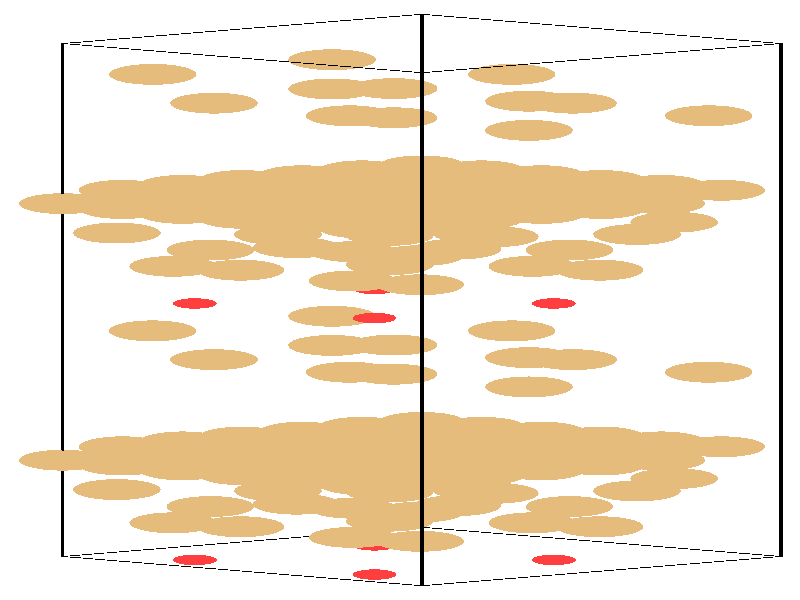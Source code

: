 #include "colors.inc"
#include "finish.inc"

global_settings {assumed_gamma 1 max_trace_level 6}
background {color White}
camera {orthographic
  right -24.13*x up 76.08*y
  direction 1.00*z
  location <0,0,50.00> look_at <0,0,0>}
light_source {<  2.00,   3.00,  40.00> color White
  area_light <0.70, 0, 0>, <0, 0.70, 0>, 3, 3
  adaptive 1 jitter}

#declare simple = finish {phong 0.7}
#declare pale = finish {ambient .5 diffuse .85 roughness .001 specular 0.200 }
#declare intermediate = finish {ambient 0.3 diffuse 0.6 specular 0.10 roughness 0.04 }
#declare vmd = finish {ambient .0 diffuse .65 phong 0.1 phong_size 40. specular 0.500 }
#declare jmol = finish {ambient .2 diffuse .6 specular 1 roughness .001 metallic}
#declare ase2 = finish {ambient 0.05 brilliance 3 diffuse 0.6 metallic specular 0.70 roughness 0.04 reflection 0.15}
#declare ase3 = finish {ambient .15 brilliance 2 diffuse .6 metallic specular 1. roughness .001 reflection .0}
#declare glass = finish {ambient .05 diffuse .3 specular 1. roughness .001}
#declare glass2 = finish {ambient .0 diffuse .3 specular 1. reflection .25 roughness .001}
#declare Rcell = 0.050;
#declare Rbond = 0.100;

#macro atom(LOC, R, COL, TRANS, FIN)
  sphere{LOC, R texture{pigment{color COL transmit TRANS} finish{FIN}}}
#end
#macro constrain(LOC, R, COL, TRANS FIN)
union{torus{R, Rcell rotate 45*z texture{pigment{color COL transmit TRANS} finish{FIN}}}
      torus{R, Rcell rotate -45*z texture{pigment{color COL transmit TRANS} finish{FIN}}}
      translate LOC}
#end

cylinder {<-10.17, -32.52, -33.83>, <  0.66, -36.23, -23.65>, Rcell pigment {Black}}
cylinder {<  0.66, -28.82, -44.00>, < 11.49, -32.52, -33.83>, Rcell pigment {Black}}
cylinder {<  0.66,  36.23, -20.33>, < 11.49,  32.52, -10.15>, Rcell pigment {Black}}
cylinder {<-10.17,  32.52, -10.15>, <  0.66,  28.82,   0.03>, Rcell pigment {Black}}
cylinder {<-10.17, -32.52, -33.83>, <  0.66, -28.82, -44.00>, Rcell pigment {Black}}
cylinder {<  0.66, -36.23, -23.65>, < 11.49, -32.52, -33.83>, Rcell pigment {Black}}
cylinder {<  0.66,  28.82,   0.03>, < 11.49,  32.52, -10.15>, Rcell pigment {Black}}
cylinder {<-10.17,  32.52, -10.15>, <  0.66,  36.23, -20.33>, Rcell pigment {Black}}
cylinder {<-10.17, -32.52, -33.83>, <-10.17,  32.52, -10.15>, Rcell pigment {Black}}
cylinder {<  0.66, -36.23, -23.65>, <  0.66,  28.82,   0.03>, Rcell pigment {Black}}
cylinder {< 11.49, -32.52, -33.83>, < 11.49,  32.52, -10.15>, Rcell pigment {Black}}
cylinder {<  0.66, -28.82, -44.00>, <  0.66,  36.23, -20.33>, Rcell pigment {Black}}
atom(<-10.17, -20.31, -29.38>, 1.32, rgb <0.78, 0.50, 0.20>, 0.0, ase3) // #0 
atom(< -8.37, -20.92, -27.68>, 1.32, rgb <0.78, 0.50, 0.20>, 0.0, ase3) // #1 
atom(< -6.56, -21.54, -25.99>, 1.32, rgb <0.78, 0.50, 0.20>, 0.0, ase3) // #2 
atom(< -8.37, -19.69, -31.08>, 1.32, rgb <0.78, 0.50, 0.20>, 0.0, ase3) // #3 
atom(< -6.56, -20.31, -29.38>, 1.32, rgb <0.78, 0.50, 0.20>, 0.0, ase3) // #4 
atom(< -4.76, -20.92, -27.68>, 1.32, rgb <0.78, 0.50, 0.20>, 0.0, ase3) // #5 
atom(< -6.56, -19.07, -32.77>, 1.32, rgb <0.78, 0.50, 0.20>, 0.0, ase3) // #6 
atom(< -4.76, -19.69, -31.08>, 1.32, rgb <0.78, 0.50, 0.20>, 0.0, ase3) // #7 
atom(< -2.95, -20.31, -29.38>, 1.32, rgb <0.78, 0.50, 0.20>, 0.0, ase3) // #8 
atom(< -8.37, -18.61, -28.76>, 1.32, rgb <0.78, 0.50, 0.20>, 0.0, ase3) // #9 
atom(< -6.56, -19.23, -27.07>, 1.32, rgb <0.78, 0.50, 0.20>, 0.0, ase3) // #10 
atom(< -4.76, -19.85, -25.37>, 1.32, rgb <0.78, 0.50, 0.20>, 0.0, ase3) // #11 
atom(< -6.56, -17.99, -30.46>, 1.32, rgb <0.78, 0.50, 0.20>, 0.0, ase3) // #12 
atom(< -4.76, -18.61, -28.76>, 1.32, rgb <0.78, 0.50, 0.20>, 0.0, ase3) // #13 
atom(< -2.95, -19.23, -27.07>, 1.32, rgb <0.78, 0.50, 0.20>, 0.0, ase3) // #14 
atom(< -4.76, -17.38, -32.15>, 1.32, rgb <0.78, 0.50, 0.20>, 0.0, ase3) // #15 
atom(< -2.95, -17.99, -30.46>, 1.32, rgb <0.78, 0.50, 0.20>, 0.0, ase3) // #16 
atom(< -1.14, -18.61, -28.76>, 1.32, rgb <0.78, 0.50, 0.20>, 0.0, ase3) // #17 
atom(<  3.89,  -7.31, -28.61>, 1.32, rgb <0.78, 0.50, 0.20>, 0.0, ase3) // #18 
atom(<  0.61,   1.93, -16.31>, 1.32, rgb <0.78, 0.50, 0.20>, 0.0, ase3) // #19 
atom(< -0.19,  -9.41, -18.55>, 1.32, rgb <0.78, 0.50, 0.20>, 0.0, ase3) // #20 
atom(< -1.43,   6.13, -24.75>, 1.32, rgb <0.78, 0.50, 0.20>, 0.0, ase3) // #21 
atom(< -3.12,   6.64, -14.76>, 1.32, rgb <0.78, 0.50, 0.20>, 0.0, ase3) // #22 
atom(< -3.68,   8.31, -19.10>, 1.32, rgb <0.78, 0.50, 0.20>, 0.0, ase3) // #23 
atom(<  5.11,   6.33, -22.65>, 1.32, rgb <0.78, 0.50, 0.20>, 0.0, ase3) // #24 
atom(<  8.27,   9.87, -20.97>, 1.32, rgb <0.78, 0.50, 0.20>, 0.0, ase3) // #25 
atom(< -2.05,  -5.76, -21.20>, 1.32, rgb <0.78, 0.50, 0.20>, 0.0, ase3) // #26 
atom(< -6.19,  -0.44, -18.71>, 0.66, rgb <1.00, 0.05, 0.05>, 0.0, ase3) // #27 
atom(<  1.01, -18.66, -36.34>, 0.76, rgb <0.56, 0.56, 0.56>, 0.0, ase3) // #28 
atom(<-10.17,  12.22, -17.54>, 1.32, rgb <0.78, 0.50, 0.20>, 0.0, ase3) // #29 
atom(< -8.37,  11.60, -15.85>, 1.32, rgb <0.78, 0.50, 0.20>, 0.0, ase3) // #30 
atom(< -6.56,  10.98, -14.15>, 1.32, rgb <0.78, 0.50, 0.20>, 0.0, ase3) // #31 
atom(< -8.37,  12.83, -19.24>, 1.32, rgb <0.78, 0.50, 0.20>, 0.0, ase3) // #32 
atom(< -6.56,  12.22, -17.54>, 1.32, rgb <0.78, 0.50, 0.20>, 0.0, ase3) // #33 
atom(< -4.76,  11.60, -15.85>, 1.32, rgb <0.78, 0.50, 0.20>, 0.0, ase3) // #34 
atom(< -6.56,  13.45, -20.93>, 1.32, rgb <0.78, 0.50, 0.20>, 0.0, ase3) // #35 
atom(< -4.76,  12.83, -19.24>, 1.32, rgb <0.78, 0.50, 0.20>, 0.0, ase3) // #36 
atom(< -2.95,  12.22, -17.54>, 1.32, rgb <0.78, 0.50, 0.20>, 0.0, ase3) // #37 
atom(< -8.37,  13.91, -16.92>, 1.32, rgb <0.78, 0.50, 0.20>, 0.0, ase3) // #38 
atom(< -6.56,  13.29, -15.23>, 1.32, rgb <0.78, 0.50, 0.20>, 0.0, ase3) // #39 
atom(< -4.76,  12.68, -13.53>, 1.32, rgb <0.78, 0.50, 0.20>, 0.0, ase3) // #40 
atom(< -6.56,  14.53, -18.62>, 1.32, rgb <0.78, 0.50, 0.20>, 0.0, ase3) // #41 
atom(< -4.76,  13.91, -16.92>, 1.32, rgb <0.78, 0.50, 0.20>, 0.0, ase3) // #42 
atom(< -2.95,  13.29, -15.23>, 1.32, rgb <0.78, 0.50, 0.20>, 0.0, ase3) // #43 
atom(< -4.76,  15.15, -20.32>, 1.32, rgb <0.78, 0.50, 0.20>, 0.0, ase3) // #44 
atom(< -2.95,  14.53, -18.62>, 1.32, rgb <0.78, 0.50, 0.20>, 0.0, ase3) // #45 
atom(< -1.14,  13.91, -16.92>, 1.32, rgb <0.78, 0.50, 0.20>, 0.0, ase3) // #46 
atom(<  3.89,  25.21, -16.77>, 1.32, rgb <0.78, 0.50, 0.20>, 0.0, ase3) // #47 
atom(<  0.61, -30.60, -28.15>, 1.32, rgb <0.78, 0.50, 0.20>, 0.0, ase3) // #48 
atom(< -0.19,  23.11,  -6.72>, 1.32, rgb <0.78, 0.50, 0.20>, 0.0, ase3) // #49 
atom(< -1.43, -26.40, -36.58>, 1.32, rgb <0.78, 0.50, 0.20>, 0.0, ase3) // #50 
atom(< -3.12, -25.89, -26.60>, 1.32, rgb <0.78, 0.50, 0.20>, 0.0, ase3) // #51 
atom(< -3.68, -24.21, -30.94>, 1.32, rgb <0.78, 0.50, 0.20>, 0.0, ase3) // #52 
atom(<  5.11, -26.19, -34.49>, 1.32, rgb <0.78, 0.50, 0.20>, 0.0, ase3) // #53 
atom(<  8.27, -22.65, -32.81>, 1.32, rgb <0.78, 0.50, 0.20>, 0.0, ase3) // #54 
atom(< -2.05,  26.76,  -9.36>, 1.32, rgb <0.78, 0.50, 0.20>, 0.0, ase3) // #55 
atom(< -6.19, -32.96, -30.55>, 0.66, rgb <1.00, 0.05, 0.05>, 0.0, ase3) // #56 
atom(<  1.01,  13.86, -24.50>, 0.76, rgb <0.56, 0.56, 0.56>, 0.0, ase3) // #57 
atom(< -4.76, -18.45, -34.47>, 1.32, rgb <0.78, 0.50, 0.20>, 0.0, ase3) // #58 
atom(< -2.95, -19.07, -32.77>, 1.32, rgb <0.78, 0.50, 0.20>, 0.0, ase3) // #59 
atom(< -1.15, -19.69, -31.08>, 1.32, rgb <0.78, 0.50, 0.20>, 0.0, ase3) // #60 
atom(< -2.95, -17.84, -36.16>, 1.32, rgb <0.78, 0.50, 0.20>, 0.0, ase3) // #61 
atom(< -1.15, -18.45, -34.47>, 1.32, rgb <0.78, 0.50, 0.20>, 0.0, ase3) // #62 
atom(<  0.66, -19.07, -32.77>, 1.32, rgb <0.78, 0.50, 0.20>, 0.0, ase3) // #63 
atom(< -1.15, -17.22, -37.86>, 1.32, rgb <0.78, 0.50, 0.20>, 0.0, ase3) // #64 
atom(<  0.66, -17.84, -36.16>, 1.32, rgb <0.78, 0.50, 0.20>, 0.0, ase3) // #65 
atom(<  2.46, -18.45, -34.47>, 1.32, rgb <0.78, 0.50, 0.20>, 0.0, ase3) // #66 
atom(< -2.95, -16.76, -33.85>, 1.32, rgb <0.78, 0.50, 0.20>, 0.0, ase3) // #67 
atom(< -1.15, -17.38, -32.15>, 1.32, rgb <0.78, 0.50, 0.20>, 0.0, ase3) // #68 
atom(<  0.66, -17.99, -30.46>, 1.32, rgb <0.78, 0.50, 0.20>, 0.0, ase3) // #69 
atom(< -1.15, -16.14, -35.55>, 1.32, rgb <0.78, 0.50, 0.20>, 0.0, ase3) // #70 
atom(<  0.66, -16.76, -33.85>, 1.32, rgb <0.78, 0.50, 0.20>, 0.0, ase3) // #71 
atom(<  2.46, -17.38, -32.15>, 1.32, rgb <0.78, 0.50, 0.20>, 0.0, ase3) // #72 
atom(<  0.66, -15.52, -37.24>, 1.32, rgb <0.78, 0.50, 0.20>, 0.0, ase3) // #73 
atom(<  2.46, -16.14, -35.55>, 1.32, rgb <0.78, 0.50, 0.20>, 0.0, ase3) // #74 
atom(<  4.27, -16.76, -33.85>, 1.32, rgb <0.78, 0.50, 0.20>, 0.0, ase3) // #75 
atom(< -1.52,  -9.16, -23.52>, 1.32, rgb <0.78, 0.50, 0.20>, 0.0, ase3) // #76 
atom(<  6.02,   3.78, -21.40>, 1.32, rgb <0.78, 0.50, 0.20>, 0.0, ase3) // #77 
atom(<  5.22,  -7.56, -23.64>, 1.32, rgb <0.78, 0.50, 0.20>, 0.0, ase3) // #78 
atom(< -6.84,   4.27, -19.66>, 1.32, rgb <0.78, 0.50, 0.20>, 0.0, ase3) // #79 
atom(<  2.29,   8.49, -19.85>, 1.32, rgb <0.78, 0.50, 0.20>, 0.0, ase3) // #80 
atom(<  1.73,  10.16, -24.19>, 1.32, rgb <0.78, 0.50, 0.20>, 0.0, ase3) // #81 
atom(< -0.31,   4.48, -17.56>, 1.32, rgb <0.78, 0.50, 0.20>, 0.0, ase3) // #82 
atom(<  2.86,   8.02, -15.88>, 1.32, rgb <0.78, 0.50, 0.20>, 0.0, ase3) // #83 
atom(<  3.37,  -3.91, -26.29>, 1.32, rgb <0.78, 0.50, 0.20>, 0.0, ase3) // #84 
atom(< -0.77,   1.41, -23.80>, 0.66, rgb <1.00, 0.05, 0.05>, 0.0, ase3) // #85 
atom(< -4.40, -20.51, -31.25>, 0.76, rgb <0.56, 0.56, 0.56>, 0.0, ase3) // #86 
atom(< -4.76,  14.07, -22.63>, 1.32, rgb <0.78, 0.50, 0.20>, 0.0, ase3) // #87 
atom(< -2.95,  13.45, -20.93>, 1.32, rgb <0.78, 0.50, 0.20>, 0.0, ase3) // #88 
atom(< -1.15,  12.83, -19.24>, 1.32, rgb <0.78, 0.50, 0.20>, 0.0, ase3) // #89 
atom(< -2.95,  14.69, -24.33>, 1.32, rgb <0.78, 0.50, 0.20>, 0.0, ase3) // #90 
atom(< -1.15,  14.07, -22.63>, 1.32, rgb <0.78, 0.50, 0.20>, 0.0, ase3) // #91 
atom(<  0.66,  13.45, -20.93>, 1.32, rgb <0.78, 0.50, 0.20>, 0.0, ase3) // #92 
atom(< -1.15,  15.30, -26.02>, 1.32, rgb <0.78, 0.50, 0.20>, 0.0, ase3) // #93 
atom(<  0.66,  14.69, -24.33>, 1.32, rgb <0.78, 0.50, 0.20>, 0.0, ase3) // #94 
atom(<  2.46,  14.07, -22.63>, 1.32, rgb <0.78, 0.50, 0.20>, 0.0, ase3) // #95 
atom(< -2.95,  15.76, -22.01>, 1.32, rgb <0.78, 0.50, 0.20>, 0.0, ase3) // #96 
atom(< -1.15,  15.15, -20.32>, 1.32, rgb <0.78, 0.50, 0.20>, 0.0, ase3) // #97 
atom(<  0.66,  14.53, -18.62>, 1.32, rgb <0.78, 0.50, 0.20>, 0.0, ase3) // #98 
atom(< -1.15,  16.38, -23.71>, 1.32, rgb <0.78, 0.50, 0.20>, 0.0, ase3) // #99 
atom(<  0.66,  15.76, -22.01>, 1.32, rgb <0.78, 0.50, 0.20>, 0.0, ase3) // #100 
atom(<  2.46,  15.15, -20.32>, 1.32, rgb <0.78, 0.50, 0.20>, 0.0, ase3) // #101 
atom(<  0.66,  17.00, -25.41>, 1.32, rgb <0.78, 0.50, 0.20>, 0.0, ase3) // #102 
atom(<  2.46,  16.38, -23.71>, 1.32, rgb <0.78, 0.50, 0.20>, 0.0, ase3) // #103 
atom(<  4.27,  15.76, -22.01>, 1.32, rgb <0.78, 0.50, 0.20>, 0.0, ase3) // #104 
atom(< -1.52,  23.36, -11.68>, 1.32, rgb <0.78, 0.50, 0.20>, 0.0, ase3) // #105 
atom(<  6.02, -28.75, -33.24>, 1.32, rgb <0.78, 0.50, 0.20>, 0.0, ase3) // #106 
atom(<  5.22,  24.96, -11.80>, 1.32, rgb <0.78, 0.50, 0.20>, 0.0, ase3) // #107 
atom(< -6.84, -28.25, -31.49>, 1.32, rgb <0.78, 0.50, 0.20>, 0.0, ase3) // #108 
atom(<  2.29, -24.04, -31.69>, 1.32, rgb <0.78, 0.50, 0.20>, 0.0, ase3) // #109 
atom(<  1.73, -22.36, -36.03>, 1.32, rgb <0.78, 0.50, 0.20>, 0.0, ase3) // #110 
atom(< -0.31, -28.04, -29.40>, 1.32, rgb <0.78, 0.50, 0.20>, 0.0, ase3) // #111 
atom(<  2.86, -24.51, -27.72>, 1.32, rgb <0.78, 0.50, 0.20>, 0.0, ase3) // #112 
atom(<  3.37,  28.61, -14.45>, 1.32, rgb <0.78, 0.50, 0.20>, 0.0, ase3) // #113 
atom(< -0.77, -31.11, -35.64>, 0.66, rgb <1.00, 0.05, 0.05>, 0.0, ase3) // #114 
atom(< -4.40,  12.01, -19.41>, 0.76, rgb <0.56, 0.56, 0.56>, 0.0, ase3) // #115 
atom(< -4.76, -22.16, -24.29>, 1.32, rgb <0.78, 0.50, 0.20>, 0.0, ase3) // #116 
atom(< -2.95, -22.78, -22.59>, 1.32, rgb <0.78, 0.50, 0.20>, 0.0, ase3) // #117 
atom(< -1.14, -23.39, -20.90>, 1.32, rgb <0.78, 0.50, 0.20>, 0.0, ase3) // #118 
atom(< -2.95, -21.54, -25.99>, 1.32, rgb <0.78, 0.50, 0.20>, 0.0, ase3) // #119 
atom(< -1.15, -22.16, -24.29>, 1.32, rgb <0.78, 0.50, 0.20>, 0.0, ase3) // #120 
atom(<  0.66, -22.78, -22.59>, 1.32, rgb <0.78, 0.50, 0.20>, 0.0, ase3) // #121 
atom(< -1.15, -20.92, -27.68>, 1.32, rgb <0.78, 0.50, 0.20>, 0.0, ase3) // #122 
atom(<  0.66, -21.54, -25.99>, 1.32, rgb <0.78, 0.50, 0.20>, 0.0, ase3) // #123 
atom(<  2.46, -22.16, -24.29>, 1.32, rgb <0.78, 0.50, 0.20>, 0.0, ase3) // #124 
atom(< -2.95, -20.46, -23.67>, 1.32, rgb <0.78, 0.50, 0.20>, 0.0, ase3) // #125 
atom(< -1.15, -21.08, -21.98>, 1.32, rgb <0.78, 0.50, 0.20>, 0.0, ase3) // #126 
atom(<  0.66, -21.70, -20.28>, 1.32, rgb <0.78, 0.50, 0.20>, 0.0, ase3) // #127 
atom(< -1.15, -19.85, -25.37>, 1.32, rgb <0.78, 0.50, 0.20>, 0.0, ase3) // #128 
atom(<  0.66, -20.46, -23.67>, 1.32, rgb <0.78, 0.50, 0.20>, 0.0, ase3) // #129 
atom(<  2.46, -21.08, -21.98>, 1.32, rgb <0.78, 0.50, 0.20>, 0.0, ase3) // #130 
atom(<  0.66, -19.23, -27.07>, 1.32, rgb <0.78, 0.50, 0.20>, 0.0, ase3) // #131 
atom(<  2.46, -19.85, -25.37>, 1.32, rgb <0.78, 0.50, 0.20>, 0.0, ase3) // #132 
atom(<  4.27, -20.46, -23.67>, 1.32, rgb <0.78, 0.50, 0.20>, 0.0, ase3) // #133 
atom(<  9.31,  -9.16, -23.52>, 1.32, rgb <0.78, 0.50, 0.20>, 0.0, ase3) // #134 
atom(< -4.81,   3.78, -21.40>, 1.32, rgb <0.78, 0.50, 0.20>, 0.0, ase3) // #135 
atom(< -5.61,  -7.56, -23.64>, 1.32, rgb <0.78, 0.50, 0.20>, 0.0, ase3) // #136 
atom(<  3.99,   4.27, -19.66>, 1.32, rgb <0.78, 0.50, 0.20>, 0.0, ase3) // #137 
atom(< -8.54,   8.49, -19.85>, 1.32, rgb <0.78, 0.50, 0.20>, 0.0, ase3) // #138 
atom(<  1.73,   6.46, -14.02>, 1.32, rgb <0.78, 0.50, 0.20>, 0.0, ase3) // #139 
atom(< -0.31,   8.19, -27.74>, 1.32, rgb <0.78, 0.50, 0.20>, 0.0, ase3) // #140 
atom(<  2.86,  11.72, -26.06>, 1.32, rgb <0.78, 0.50, 0.20>, 0.0, ase3) // #141 
atom(< -7.46,  -3.91, -26.29>, 1.32, rgb <0.78, 0.50, 0.20>, 0.0, ase3) // #142 
atom(< -0.77,  -2.29, -13.62>, 0.66, rgb <1.00, 0.05, 0.05>, 0.0, ase3) // #143 
atom(<  6.43, -20.51, -31.25>, 0.76, rgb <0.56, 0.56, 0.56>, 0.0, ase3) // #144 
atom(< -4.76,  10.36, -12.45>, 1.32, rgb <0.78, 0.50, 0.20>, 0.0, ase3) // #145 
atom(< -2.95,   9.75, -10.76>, 1.32, rgb <0.78, 0.50, 0.20>, 0.0, ase3) // #146 
atom(< -1.14,   9.13,  -9.06>, 1.32, rgb <0.78, 0.50, 0.20>, 0.0, ase3) // #147 
atom(< -2.95,  10.98, -14.15>, 1.32, rgb <0.78, 0.50, 0.20>, 0.0, ase3) // #148 
atom(< -1.15,  10.36, -12.45>, 1.32, rgb <0.78, 0.50, 0.20>, 0.0, ase3) // #149 
atom(<  0.66,   9.75, -10.76>, 1.32, rgb <0.78, 0.50, 0.20>, 0.0, ase3) // #150 
atom(< -1.15,  11.60, -15.85>, 1.32, rgb <0.78, 0.50, 0.20>, 0.0, ase3) // #151 
atom(<  0.66,  10.98, -14.15>, 1.32, rgb <0.78, 0.50, 0.20>, 0.0, ase3) // #152 
atom(<  2.46,  10.36, -12.45>, 1.32, rgb <0.78, 0.50, 0.20>, 0.0, ase3) // #153 
atom(< -2.95,  12.06, -11.84>, 1.32, rgb <0.78, 0.50, 0.20>, 0.0, ase3) // #154 
atom(< -1.15,  11.44, -10.14>, 1.32, rgb <0.78, 0.50, 0.20>, 0.0, ase3) // #155 
atom(<  0.66,  10.83,  -8.44>, 1.32, rgb <0.78, 0.50, 0.20>, 0.0, ase3) // #156 
atom(< -1.15,  12.68, -13.53>, 1.32, rgb <0.78, 0.50, 0.20>, 0.0, ase3) // #157 
atom(<  0.66,  12.06, -11.84>, 1.32, rgb <0.78, 0.50, 0.20>, 0.0, ase3) // #158 
atom(<  2.46,  11.44, -10.14>, 1.32, rgb <0.78, 0.50, 0.20>, 0.0, ase3) // #159 
atom(<  0.66,  13.29, -15.23>, 1.32, rgb <0.78, 0.50, 0.20>, 0.0, ase3) // #160 
atom(<  2.46,  12.68, -13.53>, 1.32, rgb <0.78, 0.50, 0.20>, 0.0, ase3) // #161 
atom(<  4.27,  12.06, -11.84>, 1.32, rgb <0.78, 0.50, 0.20>, 0.0, ase3) // #162 
atom(<  9.31,  23.36, -11.68>, 1.32, rgb <0.78, 0.50, 0.20>, 0.0, ase3) // #163 
atom(< -4.81, -28.75, -33.24>, 1.32, rgb <0.78, 0.50, 0.20>, 0.0, ase3) // #164 
atom(< -5.61,  24.96, -11.80>, 1.32, rgb <0.78, 0.50, 0.20>, 0.0, ase3) // #165 
atom(<  3.99, -28.25, -31.49>, 1.32, rgb <0.78, 0.50, 0.20>, 0.0, ase3) // #166 
atom(< -8.54, -24.04, -31.69>, 1.32, rgb <0.78, 0.50, 0.20>, 0.0, ase3) // #167 
atom(<  1.73, -26.07, -25.85>, 1.32, rgb <0.78, 0.50, 0.20>, 0.0, ase3) // #168 
atom(< -0.31, -24.34, -39.58>, 1.32, rgb <0.78, 0.50, 0.20>, 0.0, ase3) // #169 
atom(<  2.86, -20.80, -37.89>, 1.32, rgb <0.78, 0.50, 0.20>, 0.0, ase3) // #170 
atom(< -7.46,  28.61, -14.45>, 1.32, rgb <0.78, 0.50, 0.20>, 0.0, ase3) // #171 
atom(< -0.77, -34.81, -25.46>, 0.66, rgb <1.00, 0.05, 0.05>, 0.0, ase3) // #172 
atom(<  6.43,  12.01, -19.41>, 0.76, rgb <0.56, 0.56, 0.56>, 0.0, ase3) // #173 
atom(<  0.66, -20.31, -29.38>, 1.32, rgb <0.78, 0.50, 0.20>, 0.0, ase3) // #174 
atom(<  2.46, -20.92, -27.68>, 1.32, rgb <0.78, 0.50, 0.20>, 0.0, ase3) // #175 
atom(<  4.27, -21.54, -25.99>, 1.32, rgb <0.78, 0.50, 0.20>, 0.0, ase3) // #176 
atom(<  2.46, -19.69, -31.08>, 1.32, rgb <0.78, 0.50, 0.20>, 0.0, ase3) // #177 
atom(<  4.27, -20.31, -29.38>, 1.32, rgb <0.78, 0.50, 0.20>, 0.0, ase3) // #178 
atom(<  6.07, -20.92, -27.68>, 1.32, rgb <0.78, 0.50, 0.20>, 0.0, ase3) // #179 
atom(<  4.27, -19.07, -32.77>, 1.32, rgb <0.78, 0.50, 0.20>, 0.0, ase3) // #180 
atom(<  6.07, -19.69, -31.08>, 1.32, rgb <0.78, 0.50, 0.20>, 0.0, ase3) // #181 
atom(<  7.88, -20.31, -29.38>, 1.32, rgb <0.78, 0.50, 0.20>, 0.0, ase3) // #182 
atom(<  2.46, -18.61, -28.76>, 1.32, rgb <0.78, 0.50, 0.20>, 0.0, ase3) // #183 
atom(<  4.27, -19.23, -27.07>, 1.32, rgb <0.78, 0.50, 0.20>, 0.0, ase3) // #184 
atom(<  6.07, -19.85, -25.37>, 1.32, rgb <0.78, 0.50, 0.20>, 0.0, ase3) // #185 
atom(<  4.27, -17.99, -30.46>, 1.32, rgb <0.78, 0.50, 0.20>, 0.0, ase3) // #186 
atom(<  6.07, -18.61, -28.76>, 1.32, rgb <0.78, 0.50, 0.20>, 0.0, ase3) // #187 
atom(<  7.88, -19.23, -27.07>, 1.32, rgb <0.78, 0.50, 0.20>, 0.0, ase3) // #188 
atom(<  6.07, -17.38, -32.15>, 1.32, rgb <0.78, 0.50, 0.20>, 0.0, ase3) // #189 
atom(<  7.88, -17.99, -30.46>, 1.32, rgb <0.78, 0.50, 0.20>, 0.0, ase3) // #190 
atom(<  9.69, -18.61, -28.76>, 1.32, rgb <0.78, 0.50, 0.20>, 0.0, ase3) // #191 
atom(<  3.89, -11.02, -18.43>, 1.32, rgb <0.78, 0.50, 0.20>, 0.0, ase3) // #192 
atom(<  0.61,   5.63, -26.49>, 1.32, rgb <0.78, 0.50, 0.20>, 0.0, ase3) // #193 
atom(< -0.19,  -5.71, -28.73>, 1.32, rgb <0.78, 0.50, 0.20>, 0.0, ase3) // #194 
atom(< -1.43,   2.42, -14.57>, 1.32, rgb <0.78, 0.50, 0.20>, 0.0, ase3) // #195 
atom(< -3.12,  10.34, -24.94>, 1.32, rgb <0.78, 0.50, 0.20>, 0.0, ase3) // #196 
atom(<  7.15,   8.31, -19.10>, 1.32, rgb <0.78, 0.50, 0.20>, 0.0, ase3) // #197 
atom(< -5.72,   6.33, -22.65>, 1.32, rgb <0.78, 0.50, 0.20>, 0.0, ase3) // #198 
atom(< -2.56,   9.87, -20.97>, 1.32, rgb <0.78, 0.50, 0.20>, 0.0, ase3) // #199 
atom(< -2.05,  -2.06, -31.37>, 1.32, rgb <0.78, 0.50, 0.20>, 0.0, ase3) // #200 
atom(<  4.64,  -0.44, -18.71>, 0.66, rgb <1.00, 0.05, 0.05>, 0.0, ase3) // #201 
atom(<  1.01, -22.36, -26.16>, 0.76, rgb <0.56, 0.56, 0.56>, 0.0, ase3) // #202 
atom(<  0.66,  12.22, -17.54>, 1.32, rgb <0.78, 0.50, 0.20>, 0.0, ase3) // #203 
atom(<  2.46,  11.60, -15.85>, 1.32, rgb <0.78, 0.50, 0.20>, 0.0, ase3) // #204 
atom(<  4.27,  10.98, -14.15>, 1.32, rgb <0.78, 0.50, 0.20>, 0.0, ase3) // #205 
atom(<  2.46,  12.83, -19.24>, 1.32, rgb <0.78, 0.50, 0.20>, 0.0, ase3) // #206 
atom(<  4.27,  12.22, -17.54>, 1.32, rgb <0.78, 0.50, 0.20>, 0.0, ase3) // #207 
atom(<  6.07,  11.60, -15.85>, 1.32, rgb <0.78, 0.50, 0.20>, 0.0, ase3) // #208 
atom(<  4.27,  13.45, -20.93>, 1.32, rgb <0.78, 0.50, 0.20>, 0.0, ase3) // #209 
atom(<  6.07,  12.83, -19.24>, 1.32, rgb <0.78, 0.50, 0.20>, 0.0, ase3) // #210 
atom(<  7.88,  12.22, -17.54>, 1.32, rgb <0.78, 0.50, 0.20>, 0.0, ase3) // #211 
atom(<  2.46,  13.91, -16.92>, 1.32, rgb <0.78, 0.50, 0.20>, 0.0, ase3) // #212 
atom(<  4.27,  13.29, -15.23>, 1.32, rgb <0.78, 0.50, 0.20>, 0.0, ase3) // #213 
atom(<  6.07,  12.68, -13.53>, 1.32, rgb <0.78, 0.50, 0.20>, 0.0, ase3) // #214 
atom(<  4.27,  14.53, -18.62>, 1.32, rgb <0.78, 0.50, 0.20>, 0.0, ase3) // #215 
atom(<  6.07,  13.91, -16.92>, 1.32, rgb <0.78, 0.50, 0.20>, 0.0, ase3) // #216 
atom(<  7.88,  13.29, -15.23>, 1.32, rgb <0.78, 0.50, 0.20>, 0.0, ase3) // #217 
atom(<  6.07,  15.15, -20.32>, 1.32, rgb <0.78, 0.50, 0.20>, 0.0, ase3) // #218 
atom(<  7.88,  14.53, -18.62>, 1.32, rgb <0.78, 0.50, 0.20>, 0.0, ase3) // #219 
atom(<  9.69,  13.91, -16.92>, 1.32, rgb <0.78, 0.50, 0.20>, 0.0, ase3) // #220 
atom(<  3.89,  21.51,  -6.59>, 1.32, rgb <0.78, 0.50, 0.20>, 0.0, ase3) // #221 
atom(<  0.61, -26.89, -38.33>, 1.32, rgb <0.78, 0.50, 0.20>, 0.0, ase3) // #222 
atom(< -0.19,  26.81, -16.89>, 1.32, rgb <0.78, 0.50, 0.20>, 0.0, ase3) // #223 
atom(< -1.43, -30.10, -26.41>, 1.32, rgb <0.78, 0.50, 0.20>, 0.0, ase3) // #224 
atom(< -3.12, -22.18, -36.77>, 1.32, rgb <0.78, 0.50, 0.20>, 0.0, ase3) // #225 
atom(<  7.15, -24.21, -30.94>, 1.32, rgb <0.78, 0.50, 0.20>, 0.0, ase3) // #226 
atom(< -5.72, -26.19, -34.49>, 1.32, rgb <0.78, 0.50, 0.20>, 0.0, ase3) // #227 
atom(< -2.56, -22.65, -32.81>, 1.32, rgb <0.78, 0.50, 0.20>, 0.0, ase3) // #228 
atom(< -2.05,  30.47, -19.54>, 1.32, rgb <0.78, 0.50, 0.20>, 0.0, ase3) // #229 
atom(<  4.64, -32.96, -30.55>, 0.66, rgb <1.00, 0.05, 0.05>, 0.0, ase3) // #230 
atom(<  1.01,  10.16, -14.33>, 0.76, rgb <0.56, 0.56, 0.56>, 0.0, ase3) // #231 
